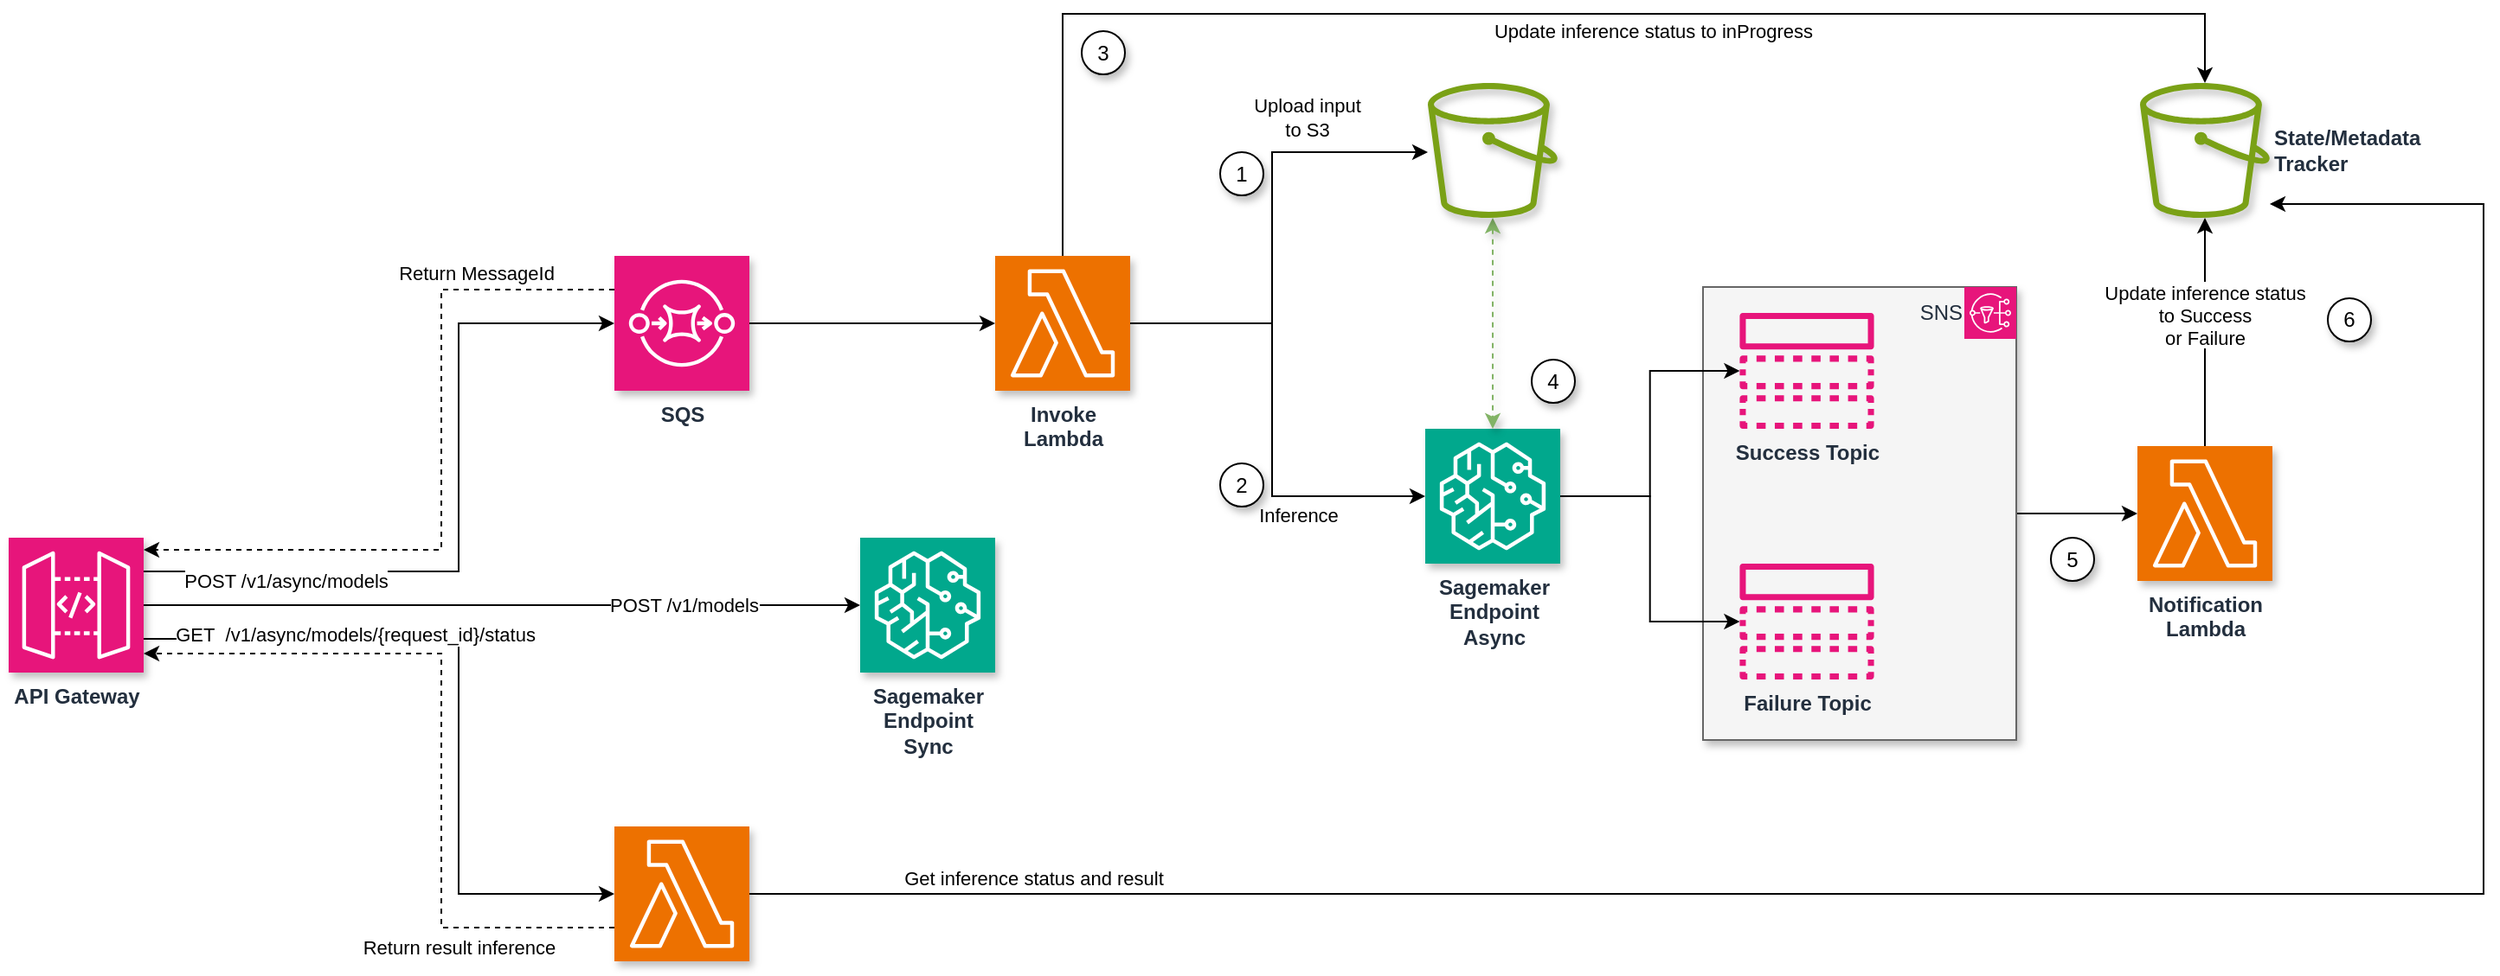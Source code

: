 <mxfile version="24.7.8">
  <diagram name="Page-1" id="ftTIlkondoRch5_XnVgU">
    <mxGraphModel dx="2049" dy="1054" grid="1" gridSize="10" guides="1" tooltips="1" connect="1" arrows="1" fold="1" page="1" pageScale="1" pageWidth="850" pageHeight="1100" math="0" shadow="0">
      <root>
        <mxCell id="0" />
        <mxCell id="1" parent="0" />
        <mxCell id="pWmndxZ335iQ5iDr9n0N-44" style="edgeStyle=orthogonalEdgeStyle;rounded=0;orthogonalLoop=1;jettySize=auto;html=1;" edge="1" parent="1" source="pWmndxZ335iQ5iDr9n0N-37" target="pWmndxZ335iQ5iDr9n0N-43">
          <mxGeometry relative="1" as="geometry" />
        </mxCell>
        <mxCell id="pWmndxZ335iQ5iDr9n0N-37" value="" style="rounded=0;whiteSpace=wrap;html=1;fillColor=#f5f5f5;fontColor=#333333;strokeColor=#666666;shadow=1;" vertex="1" parent="1">
          <mxGeometry x="1009" y="238" width="181" height="262" as="geometry" />
        </mxCell>
        <mxCell id="pWmndxZ335iQ5iDr9n0N-97" style="edgeStyle=orthogonalEdgeStyle;rounded=0;orthogonalLoop=1;jettySize=auto;html=1;" edge="1" parent="1" source="pWmndxZ335iQ5iDr9n0N-1" target="pWmndxZ335iQ5iDr9n0N-96">
          <mxGeometry relative="1" as="geometry" />
        </mxCell>
        <mxCell id="pWmndxZ335iQ5iDr9n0N-98" value="POST /v1/models" style="edgeLabel;html=1;align=center;verticalAlign=middle;resizable=0;points=[];" vertex="1" connectable="0" parent="pWmndxZ335iQ5iDr9n0N-97">
          <mxGeometry x="-0.143" y="-1" relative="1" as="geometry">
            <mxPoint x="134" y="-1" as="offset" />
          </mxGeometry>
        </mxCell>
        <mxCell id="pWmndxZ335iQ5iDr9n0N-1" value="&lt;b&gt;API Gateway&lt;/b&gt;" style="sketch=0;outlineConnect=0;fontColor=#232F3E;gradientColor=none;fillColor=#E7157B;strokeColor=#ffffff;dashed=0;verticalLabelPosition=bottom;verticalAlign=top;align=center;html=1;fontSize=12;fontStyle=0;aspect=fixed;pointerEvents=1;shape=mxgraph.aws4.resourceIcon;points=[[0,0,0],[0.25,0,0],[0.5,0,0],[0.75,0,0],[1,0,0],[0,1,0],[0.25,1,0],[0.5,1,0],[0.75,1,0],[1,1,0],[0,0.25,0],[0,0.5,0],[0,0.75,0],[1,0.25,0],[1,0.5,0],[1,0.75,0]];resIcon=mxgraph.aws4.api_gateway;shadow=1;" vertex="1" parent="1">
          <mxGeometry x="30" y="383" width="78" height="78" as="geometry" />
        </mxCell>
        <mxCell id="pWmndxZ335iQ5iDr9n0N-30" style="edgeStyle=orthogonalEdgeStyle;rounded=0;orthogonalLoop=1;jettySize=auto;html=1;" edge="1" parent="1" source="pWmndxZ335iQ5iDr9n0N-4" target="pWmndxZ335iQ5iDr9n0N-6">
          <mxGeometry relative="1" as="geometry" />
        </mxCell>
        <mxCell id="pWmndxZ335iQ5iDr9n0N-4" value="&lt;b&gt;SQS&lt;/b&gt;" style="sketch=0;points=[[0,0,0],[0.25,0,0],[0.5,0,0],[0.75,0,0],[1,0,0],[0,1,0],[0.25,1,0],[0.5,1,0],[0.75,1,0],[1,1,0],[0,0.25,0],[0,0.5,0],[0,0.75,0],[1,0.25,0],[1,0.5,0],[1,0.75,0]];outlineConnect=0;fontColor=#232F3E;fillColor=#E7157B;strokeColor=#ffffff;dashed=0;verticalLabelPosition=bottom;verticalAlign=top;align=center;html=1;fontSize=12;fontStyle=0;aspect=fixed;shape=mxgraph.aws4.resourceIcon;resIcon=mxgraph.aws4.sqs;shadow=1;" vertex="1" parent="1">
          <mxGeometry x="380" y="220" width="78" height="78" as="geometry" />
        </mxCell>
        <mxCell id="pWmndxZ335iQ5iDr9n0N-33" style="edgeStyle=orthogonalEdgeStyle;rounded=0;orthogonalLoop=1;jettySize=auto;html=1;" edge="1" parent="1" source="pWmndxZ335iQ5iDr9n0N-6" target="pWmndxZ335iQ5iDr9n0N-31">
          <mxGeometry relative="1" as="geometry">
            <Array as="points">
              <mxPoint x="760" y="259" />
              <mxPoint x="760" y="160" />
            </Array>
          </mxGeometry>
        </mxCell>
        <mxCell id="pWmndxZ335iQ5iDr9n0N-35" value="Upload input&lt;div&gt;to S3&lt;/div&gt;" style="edgeLabel;html=1;align=center;verticalAlign=middle;resizable=0;points=[];" vertex="1" connectable="0" parent="pWmndxZ335iQ5iDr9n0N-33">
          <mxGeometry x="0.482" y="1" relative="1" as="geometry">
            <mxPoint y="-19" as="offset" />
          </mxGeometry>
        </mxCell>
        <mxCell id="pWmndxZ335iQ5iDr9n0N-52" style="edgeStyle=orthogonalEdgeStyle;rounded=0;orthogonalLoop=1;jettySize=auto;html=1;" edge="1" parent="1" source="pWmndxZ335iQ5iDr9n0N-6" target="pWmndxZ335iQ5iDr9n0N-50">
          <mxGeometry relative="1" as="geometry">
            <Array as="points">
              <mxPoint x="639" y="80" />
              <mxPoint x="1299" y="80" />
            </Array>
          </mxGeometry>
        </mxCell>
        <mxCell id="pWmndxZ335iQ5iDr9n0N-53" value="Update inference status to inProgress" style="edgeLabel;html=1;align=center;verticalAlign=middle;resizable=0;points=[];labelBorderColor=none;labelBackgroundColor=#ffffff;textShadow=0;" vertex="1" connectable="0" parent="pWmndxZ335iQ5iDr9n0N-52">
          <mxGeometry x="-0.034" y="2" relative="1" as="geometry">
            <mxPoint x="75" y="12" as="offset" />
          </mxGeometry>
        </mxCell>
        <mxCell id="pWmndxZ335iQ5iDr9n0N-6" value="&lt;b&gt;Invoke&lt;br&gt;Lambda&lt;/b&gt;" style="sketch=0;points=[[0,0,0],[0.25,0,0],[0.5,0,0],[0.75,0,0],[1,0,0],[0,1,0],[0.25,1,0],[0.5,1,0],[0.75,1,0],[1,1,0],[0,0.25,0],[0,0.5,0],[0,0.75,0],[1,0.25,0],[1,0.5,0],[1,0.75,0]];outlineConnect=0;fontColor=#232F3E;fillColor=#ED7100;strokeColor=#ffffff;dashed=0;verticalLabelPosition=bottom;verticalAlign=top;align=center;html=1;fontSize=12;fontStyle=0;aspect=fixed;shape=mxgraph.aws4.resourceIcon;resIcon=mxgraph.aws4.lambda;shadow=1;" vertex="1" parent="1">
          <mxGeometry x="600" y="220" width="78" height="78" as="geometry" />
        </mxCell>
        <mxCell id="pWmndxZ335iQ5iDr9n0N-40" style="edgeStyle=orthogonalEdgeStyle;rounded=0;orthogonalLoop=1;jettySize=auto;html=1;" edge="1" parent="1" source="pWmndxZ335iQ5iDr9n0N-13" target="pWmndxZ335iQ5iDr9n0N-38">
          <mxGeometry relative="1" as="geometry" />
        </mxCell>
        <mxCell id="pWmndxZ335iQ5iDr9n0N-41" style="edgeStyle=orthogonalEdgeStyle;rounded=0;orthogonalLoop=1;jettySize=auto;html=1;" edge="1" parent="1" source="pWmndxZ335iQ5iDr9n0N-13" target="pWmndxZ335iQ5iDr9n0N-39">
          <mxGeometry relative="1" as="geometry" />
        </mxCell>
        <mxCell id="pWmndxZ335iQ5iDr9n0N-13" value="&lt;b&gt;Sagemaker&lt;br&gt;Endpoint&lt;/b&gt;&lt;div&gt;&lt;b&gt;Async&lt;/b&gt;&lt;/div&gt;" style="sketch=0;points=[[0,0,0],[0.25,0,0],[0.5,0,0],[0.75,0,0],[1,0,0],[0,1,0],[0.25,1,0],[0.5,1,0],[0.75,1,0],[1,1,0],[0,0.25,0],[0,0.5,0],[0,0.75,0],[1,0.25,0],[1,0.5,0],[1,0.75,0]];outlineConnect=0;fontColor=#232F3E;fillColor=#01A88D;strokeColor=#ffffff;dashed=0;verticalLabelPosition=bottom;verticalAlign=top;align=center;html=1;fontSize=12;fontStyle=0;aspect=fixed;shape=mxgraph.aws4.resourceIcon;resIcon=mxgraph.aws4.sagemaker;shadow=1;" vertex="1" parent="1">
          <mxGeometry x="848.5" y="320" width="78" height="78" as="geometry" />
        </mxCell>
        <mxCell id="pWmndxZ335iQ5iDr9n0N-32" style="edgeStyle=orthogonalEdgeStyle;rounded=0;orthogonalLoop=1;jettySize=auto;html=1;startArrow=classic;startFill=1;dashed=1;fillColor=#d5e8d4;strokeColor=#82b366;shadow=1;" edge="1" parent="1" source="pWmndxZ335iQ5iDr9n0N-31" target="pWmndxZ335iQ5iDr9n0N-13">
          <mxGeometry relative="1" as="geometry" />
        </mxCell>
        <mxCell id="pWmndxZ335iQ5iDr9n0N-31" value="" style="sketch=0;outlineConnect=0;fontColor=#232F3E;gradientColor=none;fillColor=#7AA116;strokeColor=none;dashed=0;verticalLabelPosition=bottom;verticalAlign=top;align=center;html=1;fontSize=12;fontStyle=0;aspect=fixed;pointerEvents=1;shape=mxgraph.aws4.bucket;shadow=1;" vertex="1" parent="1">
          <mxGeometry x="850" y="120" width="75" height="78" as="geometry" />
        </mxCell>
        <mxCell id="pWmndxZ335iQ5iDr9n0N-34" style="edgeStyle=orthogonalEdgeStyle;rounded=0;orthogonalLoop=1;jettySize=auto;html=1;entryX=0;entryY=0.5;entryDx=0;entryDy=0;entryPerimeter=0;" edge="1" parent="1" source="pWmndxZ335iQ5iDr9n0N-6" target="pWmndxZ335iQ5iDr9n0N-13">
          <mxGeometry relative="1" as="geometry">
            <Array as="points">
              <mxPoint x="760" y="259" />
              <mxPoint x="760" y="359" />
            </Array>
          </mxGeometry>
        </mxCell>
        <mxCell id="pWmndxZ335iQ5iDr9n0N-36" value="Inference" style="edgeLabel;html=1;align=center;verticalAlign=middle;resizable=0;points=[];" vertex="1" connectable="0" parent="pWmndxZ335iQ5iDr9n0N-34">
          <mxGeometry x="0.454" relative="1" as="geometry">
            <mxPoint y="11" as="offset" />
          </mxGeometry>
        </mxCell>
        <mxCell id="pWmndxZ335iQ5iDr9n0N-38" value="&lt;b&gt;Success Topic&lt;/b&gt;" style="sketch=0;outlineConnect=0;fontColor=#232F3E;gradientColor=none;fillColor=#E7157B;strokeColor=none;dashed=0;verticalLabelPosition=bottom;verticalAlign=top;align=center;html=1;fontSize=12;fontStyle=0;aspect=fixed;pointerEvents=1;shape=mxgraph.aws4.topic;" vertex="1" parent="1">
          <mxGeometry x="1030" y="253" width="78" height="67" as="geometry" />
        </mxCell>
        <mxCell id="pWmndxZ335iQ5iDr9n0N-39" value="&lt;b&gt;Failure Topic&lt;/b&gt;" style="sketch=0;outlineConnect=0;fontColor=#232F3E;gradientColor=none;fillColor=#E7157B;strokeColor=none;dashed=0;verticalLabelPosition=bottom;verticalAlign=top;align=center;html=1;fontSize=12;fontStyle=0;aspect=fixed;pointerEvents=1;shape=mxgraph.aws4.topic;" vertex="1" parent="1">
          <mxGeometry x="1030" y="398" width="78" height="67" as="geometry" />
        </mxCell>
        <mxCell id="pWmndxZ335iQ5iDr9n0N-42" value="SNS" style="sketch=0;outlineConnect=0;fontColor=#232F3E;fillColor=#E7157B;strokeColor=#ffffff;dashed=0;verticalLabelPosition=middle;verticalAlign=middle;align=right;html=1;fontSize=12;fontStyle=0;aspect=fixed;shape=mxgraph.aws4.resourceIcon;resIcon=mxgraph.aws4.sns;points=[[0,0,0],[0.25,0,0],[0.5,0,0],[0.75,0,0],[1,0,0],[0,1,0],[0.25,1,0],[0.5,1,0],[0.75,1,0],[1,1,0],[0,0.25,0],[0,0.5,0],[0,0.75,0],[1,0.25,0],[1,0.5,0],[1,0.75,0]];labelPosition=left;" vertex="1" parent="1">
          <mxGeometry x="1160" y="238" width="30" height="30" as="geometry" />
        </mxCell>
        <mxCell id="pWmndxZ335iQ5iDr9n0N-60" style="edgeStyle=orthogonalEdgeStyle;rounded=0;orthogonalLoop=1;jettySize=auto;html=1;" edge="1" parent="1" source="pWmndxZ335iQ5iDr9n0N-43" target="pWmndxZ335iQ5iDr9n0N-50">
          <mxGeometry relative="1" as="geometry" />
        </mxCell>
        <mxCell id="pWmndxZ335iQ5iDr9n0N-61" value="Update inference status&#xa;to Success&#xa;or Failure" style="edgeLabel;align=center;verticalAlign=middle;resizable=0;points=[];" vertex="1" connectable="0" parent="pWmndxZ335iQ5iDr9n0N-60">
          <mxGeometry x="0.208" y="-1" relative="1" as="geometry">
            <mxPoint x="-1" y="3" as="offset" />
          </mxGeometry>
        </mxCell>
        <mxCell id="pWmndxZ335iQ5iDr9n0N-43" value="&lt;b&gt;Notification&lt;br&gt;Lambda&lt;/b&gt;" style="sketch=0;points=[[0,0,0],[0.25,0,0],[0.5,0,0],[0.75,0,0],[1,0,0],[0,1,0],[0.25,1,0],[0.5,1,0],[0.75,1,0],[1,1,0],[0,0.25,0],[0,0.5,0],[0,0.75,0],[1,0.25,0],[1,0.5,0],[1,0.75,0]];outlineConnect=0;fontColor=#232F3E;fillColor=#ED7100;strokeColor=#ffffff;dashed=0;verticalLabelPosition=bottom;verticalAlign=top;align=center;html=1;fontSize=12;fontStyle=0;aspect=fixed;shape=mxgraph.aws4.resourceIcon;resIcon=mxgraph.aws4.lambda;shadow=1;" vertex="1" parent="1">
          <mxGeometry x="1260" y="330" width="78" height="78" as="geometry" />
        </mxCell>
        <mxCell id="pWmndxZ335iQ5iDr9n0N-50" value="&lt;b&gt;State/Metadata&lt;br&gt;Tracker&lt;/b&gt;" style="sketch=0;outlineConnect=0;fontColor=#232F3E;gradientColor=none;fillColor=#7AA116;strokeColor=none;dashed=0;verticalLabelPosition=middle;verticalAlign=middle;align=left;html=1;fontSize=12;fontStyle=0;aspect=fixed;pointerEvents=1;shape=mxgraph.aws4.bucket;labelPosition=right;shadow=1;" vertex="1" parent="1">
          <mxGeometry x="1261.5" y="120" width="75" height="78" as="geometry" />
        </mxCell>
        <mxCell id="pWmndxZ335iQ5iDr9n0N-54" value="1" style="ellipse;whiteSpace=wrap;html=1;aspect=fixed;textShadow=0;shadow=1;" vertex="1" parent="1">
          <mxGeometry x="730" y="160" width="25" height="25" as="geometry" />
        </mxCell>
        <mxCell id="pWmndxZ335iQ5iDr9n0N-55" value="2" style="ellipse;whiteSpace=wrap;html=1;aspect=fixed;textShadow=0;shadow=1;" vertex="1" parent="1">
          <mxGeometry x="730" y="340" width="25" height="25" as="geometry" />
        </mxCell>
        <mxCell id="pWmndxZ335iQ5iDr9n0N-56" value="3" style="ellipse;whiteSpace=wrap;html=1;aspect=fixed;textShadow=0;shadow=1;" vertex="1" parent="1">
          <mxGeometry x="650" y="90" width="25" height="25" as="geometry" />
        </mxCell>
        <mxCell id="pWmndxZ335iQ5iDr9n0N-57" value="4" style="ellipse;whiteSpace=wrap;html=1;aspect=fixed;textShadow=0;shadow=1;" vertex="1" parent="1">
          <mxGeometry x="910" y="280" width="25" height="25" as="geometry" />
        </mxCell>
        <mxCell id="pWmndxZ335iQ5iDr9n0N-58" value="5" style="ellipse;whiteSpace=wrap;html=1;aspect=fixed;textShadow=0;shadow=1;" vertex="1" parent="1">
          <mxGeometry x="1210" y="383" width="25" height="25" as="geometry" />
        </mxCell>
        <mxCell id="pWmndxZ335iQ5iDr9n0N-59" value="6" style="ellipse;whiteSpace=wrap;html=1;aspect=fixed;textShadow=0;shadow=1;" vertex="1" parent="1">
          <mxGeometry x="1370" y="244.5" width="25" height="25" as="geometry" />
        </mxCell>
        <mxCell id="pWmndxZ335iQ5iDr9n0N-70" style="edgeStyle=orthogonalEdgeStyle;rounded=0;orthogonalLoop=1;jettySize=auto;html=1;" edge="1" parent="1" source="pWmndxZ335iQ5iDr9n0N-68" target="pWmndxZ335iQ5iDr9n0N-50">
          <mxGeometry relative="1" as="geometry">
            <Array as="points">
              <mxPoint x="1460" y="589" />
              <mxPoint x="1460" y="190" />
            </Array>
          </mxGeometry>
        </mxCell>
        <mxCell id="pWmndxZ335iQ5iDr9n0N-89" value="Get inference status and result" style="edgeLabel;html=1;align=center;verticalAlign=middle;resizable=0;points=[];" vertex="1" connectable="0" parent="pWmndxZ335iQ5iDr9n0N-70">
          <mxGeometry x="-0.823" y="-1" relative="1" as="geometry">
            <mxPoint x="29" y="-10" as="offset" />
          </mxGeometry>
        </mxCell>
        <mxCell id="pWmndxZ335iQ5iDr9n0N-68" value="" style="sketch=0;points=[[0,0,0],[0.25,0,0],[0.5,0,0],[0.75,0,0],[1,0,0],[0,1,0],[0.25,1,0],[0.5,1,0],[0.75,1,0],[1,1,0],[0,0.25,0],[0,0.5,0],[0,0.75,0],[1,0.25,0],[1,0.5,0],[1,0.75,0]];outlineConnect=0;fontColor=#232F3E;fillColor=#ED7100;strokeColor=#ffffff;dashed=0;verticalLabelPosition=bottom;verticalAlign=top;align=center;html=1;fontSize=12;fontStyle=0;aspect=fixed;shape=mxgraph.aws4.resourceIcon;resIcon=mxgraph.aws4.lambda;shadow=1;" vertex="1" parent="1">
          <mxGeometry x="380" y="550" width="78" height="78" as="geometry" />
        </mxCell>
        <mxCell id="pWmndxZ335iQ5iDr9n0N-73" style="edgeStyle=orthogonalEdgeStyle;rounded=0;orthogonalLoop=1;jettySize=auto;html=1;exitX=1;exitY=0.75;exitDx=0;exitDy=0;exitPerimeter=0;entryX=0;entryY=0.5;entryDx=0;entryDy=0;entryPerimeter=0;" edge="1" parent="1" source="pWmndxZ335iQ5iDr9n0N-1" target="pWmndxZ335iQ5iDr9n0N-68">
          <mxGeometry relative="1" as="geometry">
            <Array as="points">
              <mxPoint x="290" y="442" />
              <mxPoint x="290" y="589" />
            </Array>
          </mxGeometry>
        </mxCell>
        <mxCell id="pWmndxZ335iQ5iDr9n0N-80" value="GET&amp;nbsp; /v1/async/models/{request_id}/status" style="edgeLabel;html=1;align=center;verticalAlign=middle;resizable=0;points=[];" vertex="1" connectable="0" parent="pWmndxZ335iQ5iDr9n0N-73">
          <mxGeometry x="-0.82" relative="1" as="geometry">
            <mxPoint x="84" y="-3" as="offset" />
          </mxGeometry>
        </mxCell>
        <mxCell id="pWmndxZ335iQ5iDr9n0N-74" style="edgeStyle=orthogonalEdgeStyle;rounded=0;orthogonalLoop=1;jettySize=auto;html=1;exitX=0;exitY=0.75;exitDx=0;exitDy=0;exitPerimeter=0;dashed=1;" edge="1" parent="1" source="pWmndxZ335iQ5iDr9n0N-68" target="pWmndxZ335iQ5iDr9n0N-1">
          <mxGeometry relative="1" as="geometry">
            <Array as="points">
              <mxPoint x="280" y="609" />
              <mxPoint x="280" y="450" />
            </Array>
          </mxGeometry>
        </mxCell>
        <mxCell id="pWmndxZ335iQ5iDr9n0N-84" value="Return result inference" style="edgeLabel;html=1;align=center;verticalAlign=middle;resizable=0;points=[];" vertex="1" connectable="0" parent="pWmndxZ335iQ5iDr9n0N-74">
          <mxGeometry x="-0.306" y="2" relative="1" as="geometry">
            <mxPoint x="12" y="61" as="offset" />
          </mxGeometry>
        </mxCell>
        <mxCell id="pWmndxZ335iQ5iDr9n0N-77" style="edgeStyle=orthogonalEdgeStyle;rounded=0;orthogonalLoop=1;jettySize=auto;html=1;exitX=1;exitY=0.25;exitDx=0;exitDy=0;exitPerimeter=0;entryX=0;entryY=0.5;entryDx=0;entryDy=0;entryPerimeter=0;" edge="1" parent="1" source="pWmndxZ335iQ5iDr9n0N-1" target="pWmndxZ335iQ5iDr9n0N-4">
          <mxGeometry relative="1" as="geometry">
            <Array as="points">
              <mxPoint x="290" y="403" />
              <mxPoint x="290" y="259" />
            </Array>
          </mxGeometry>
        </mxCell>
        <mxCell id="pWmndxZ335iQ5iDr9n0N-79" value="POST /v1/async/models" style="edgeLabel;html=1;align=center;verticalAlign=middle;resizable=0;points=[];" vertex="1" connectable="0" parent="pWmndxZ335iQ5iDr9n0N-77">
          <mxGeometry x="-0.792" relative="1" as="geometry">
            <mxPoint x="39" y="5" as="offset" />
          </mxGeometry>
        </mxCell>
        <mxCell id="pWmndxZ335iQ5iDr9n0N-78" style="edgeStyle=orthogonalEdgeStyle;rounded=0;orthogonalLoop=1;jettySize=auto;html=1;exitX=0;exitY=0.25;exitDx=0;exitDy=0;exitPerimeter=0;dashed=1;" edge="1" parent="1" source="pWmndxZ335iQ5iDr9n0N-4" target="pWmndxZ335iQ5iDr9n0N-1">
          <mxGeometry relative="1" as="geometry">
            <Array as="points">
              <mxPoint x="280" y="240" />
              <mxPoint x="280" y="390" />
            </Array>
          </mxGeometry>
        </mxCell>
        <mxCell id="pWmndxZ335iQ5iDr9n0N-83" value="Return MessageId" style="edgeLabel;html=1;align=center;verticalAlign=middle;resizable=0;points=[];" vertex="1" connectable="0" parent="pWmndxZ335iQ5iDr9n0N-78">
          <mxGeometry x="0.777" relative="1" as="geometry">
            <mxPoint x="145" y="-160" as="offset" />
          </mxGeometry>
        </mxCell>
        <mxCell id="pWmndxZ335iQ5iDr9n0N-96" value="&lt;b&gt;Sagemaker&lt;br&gt;Endpoint&lt;/b&gt;&lt;div&gt;&lt;b&gt;Sync&lt;/b&gt;&lt;/div&gt;" style="sketch=0;points=[[0,0,0],[0.25,0,0],[0.5,0,0],[0.75,0,0],[1,0,0],[0,1,0],[0.25,1,0],[0.5,1,0],[0.75,1,0],[1,1,0],[0,0.25,0],[0,0.5,0],[0,0.75,0],[1,0.25,0],[1,0.5,0],[1,0.75,0]];outlineConnect=0;fontColor=#232F3E;fillColor=#01A88D;strokeColor=#ffffff;dashed=0;verticalLabelPosition=bottom;verticalAlign=top;align=center;html=1;fontSize=12;fontStyle=0;aspect=fixed;shape=mxgraph.aws4.resourceIcon;resIcon=mxgraph.aws4.sagemaker;shadow=1;" vertex="1" parent="1">
          <mxGeometry x="522" y="383" width="78" height="78" as="geometry" />
        </mxCell>
      </root>
    </mxGraphModel>
  </diagram>
</mxfile>
